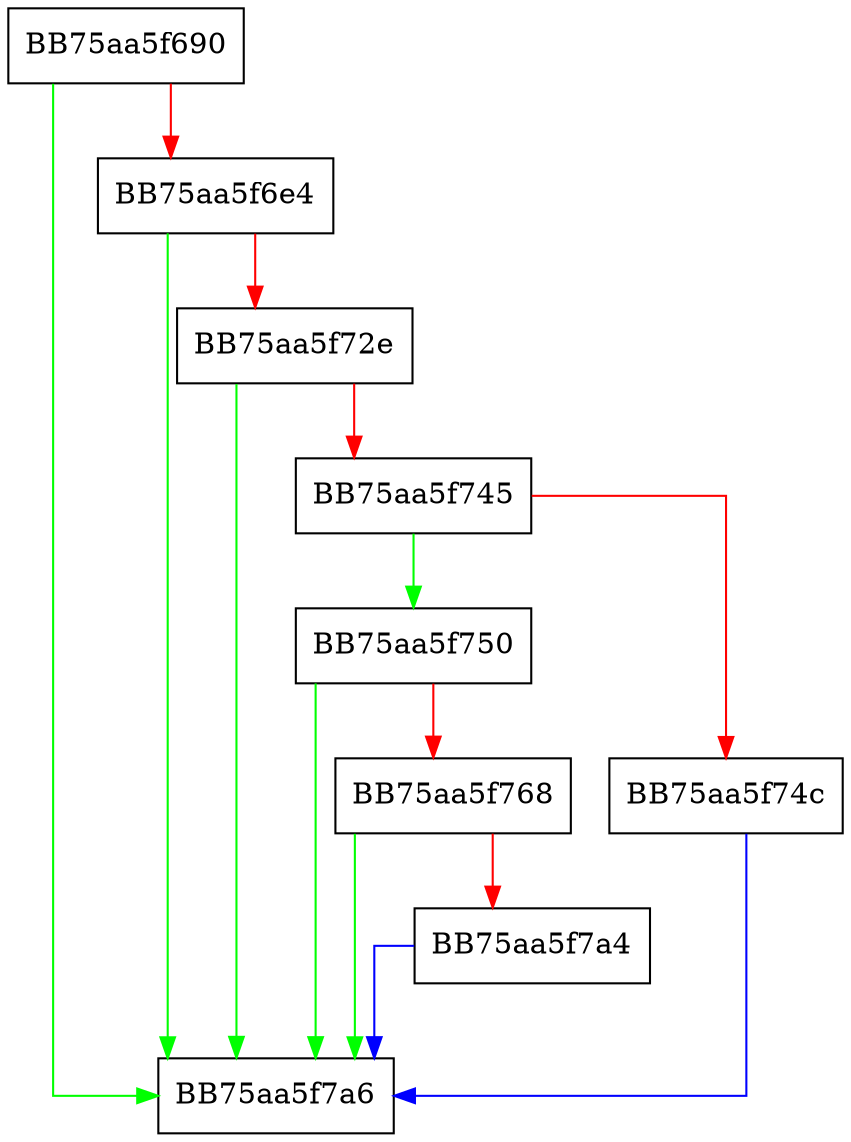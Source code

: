 digraph ResolveE8E9 {
  node [shape="box"];
  graph [splines=ortho];
  BB75aa5f690 -> BB75aa5f7a6 [color="green"];
  BB75aa5f690 -> BB75aa5f6e4 [color="red"];
  BB75aa5f6e4 -> BB75aa5f7a6 [color="green"];
  BB75aa5f6e4 -> BB75aa5f72e [color="red"];
  BB75aa5f72e -> BB75aa5f7a6 [color="green"];
  BB75aa5f72e -> BB75aa5f745 [color="red"];
  BB75aa5f745 -> BB75aa5f750 [color="green"];
  BB75aa5f745 -> BB75aa5f74c [color="red"];
  BB75aa5f74c -> BB75aa5f7a6 [color="blue"];
  BB75aa5f750 -> BB75aa5f7a6 [color="green"];
  BB75aa5f750 -> BB75aa5f768 [color="red"];
  BB75aa5f768 -> BB75aa5f7a6 [color="green"];
  BB75aa5f768 -> BB75aa5f7a4 [color="red"];
  BB75aa5f7a4 -> BB75aa5f7a6 [color="blue"];
}